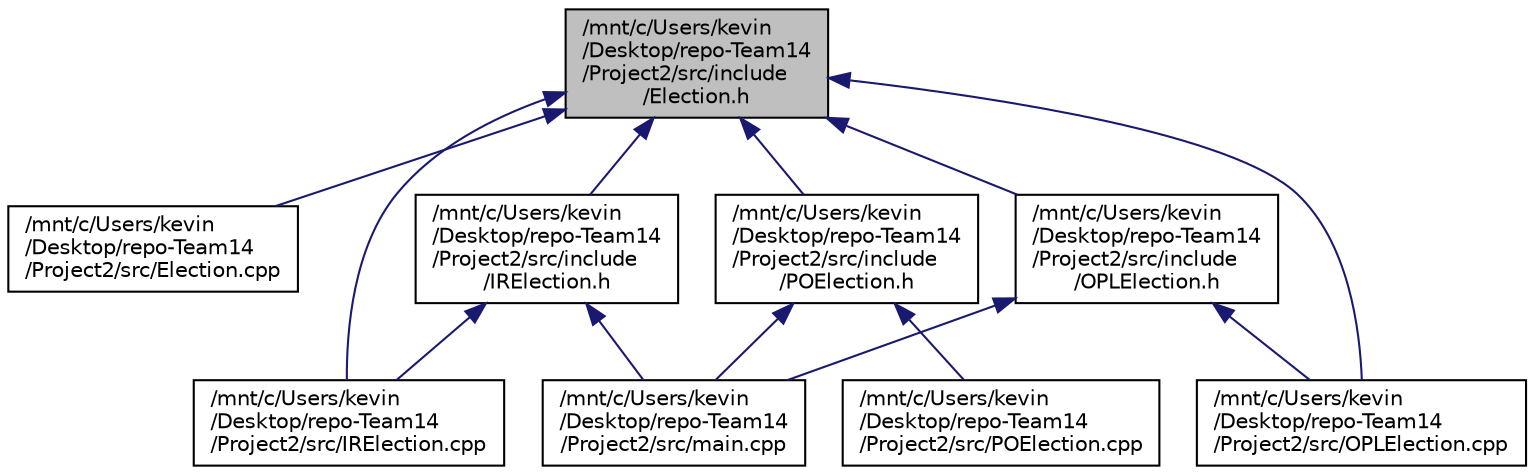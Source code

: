 digraph "/mnt/c/Users/kevin/Desktop/repo-Team14/Project2/src/include/Election.h"
{
 // LATEX_PDF_SIZE
  edge [fontname="Helvetica",fontsize="10",labelfontname="Helvetica",labelfontsize="10"];
  node [fontname="Helvetica",fontsize="10",shape=record];
  Node1 [label="/mnt/c/Users/kevin\l/Desktop/repo-Team14\l/Project2/src/include\l/Election.h",height=0.2,width=0.4,color="black", fillcolor="grey75", style="filled", fontcolor="black",tooltip=" "];
  Node1 -> Node2 [dir="back",color="midnightblue",fontsize="10",style="solid",fontname="Helvetica"];
  Node2 [label="/mnt/c/Users/kevin\l/Desktop/repo-Team14\l/Project2/src/Election.cpp",height=0.2,width=0.4,color="black", fillcolor="white", style="filled",URL="$Election_8cpp.html",tooltip=" "];
  Node1 -> Node3 [dir="back",color="midnightblue",fontsize="10",style="solid",fontname="Helvetica"];
  Node3 [label="/mnt/c/Users/kevin\l/Desktop/repo-Team14\l/Project2/src/IRElection.cpp",height=0.2,width=0.4,color="black", fillcolor="white", style="filled",URL="$IRElection_8cpp.html",tooltip=" "];
  Node1 -> Node4 [dir="back",color="midnightblue",fontsize="10",style="solid",fontname="Helvetica"];
  Node4 [label="/mnt/c/Users/kevin\l/Desktop/repo-Team14\l/Project2/src/OPLElection.cpp",height=0.2,width=0.4,color="black", fillcolor="white", style="filled",URL="$OPLElection_8cpp.html",tooltip=" "];
  Node1 -> Node5 [dir="back",color="midnightblue",fontsize="10",style="solid",fontname="Helvetica"];
  Node5 [label="/mnt/c/Users/kevin\l/Desktop/repo-Team14\l/Project2/src/include\l/IRElection.h",height=0.2,width=0.4,color="black", fillcolor="white", style="filled",URL="$IRElection_8h.html",tooltip=" "];
  Node5 -> Node3 [dir="back",color="midnightblue",fontsize="10",style="solid",fontname="Helvetica"];
  Node5 -> Node6 [dir="back",color="midnightblue",fontsize="10",style="solid",fontname="Helvetica"];
  Node6 [label="/mnt/c/Users/kevin\l/Desktop/repo-Team14\l/Project2/src/main.cpp",height=0.2,width=0.4,color="black", fillcolor="white", style="filled",URL="$main_8cpp.html",tooltip=" "];
  Node1 -> Node7 [dir="back",color="midnightblue",fontsize="10",style="solid",fontname="Helvetica"];
  Node7 [label="/mnt/c/Users/kevin\l/Desktop/repo-Team14\l/Project2/src/include\l/OPLElection.h",height=0.2,width=0.4,color="black", fillcolor="white", style="filled",URL="$OPLElection_8h.html",tooltip=" "];
  Node7 -> Node6 [dir="back",color="midnightblue",fontsize="10",style="solid",fontname="Helvetica"];
  Node7 -> Node4 [dir="back",color="midnightblue",fontsize="10",style="solid",fontname="Helvetica"];
  Node1 -> Node8 [dir="back",color="midnightblue",fontsize="10",style="solid",fontname="Helvetica"];
  Node8 [label="/mnt/c/Users/kevin\l/Desktop/repo-Team14\l/Project2/src/include\l/POElection.h",height=0.2,width=0.4,color="black", fillcolor="white", style="filled",URL="$POElection_8h.html",tooltip=" "];
  Node8 -> Node6 [dir="back",color="midnightblue",fontsize="10",style="solid",fontname="Helvetica"];
  Node8 -> Node9 [dir="back",color="midnightblue",fontsize="10",style="solid",fontname="Helvetica"];
  Node9 [label="/mnt/c/Users/kevin\l/Desktop/repo-Team14\l/Project2/src/POElection.cpp",height=0.2,width=0.4,color="black", fillcolor="white", style="filled",URL="$POElection_8cpp.html",tooltip=" "];
}
